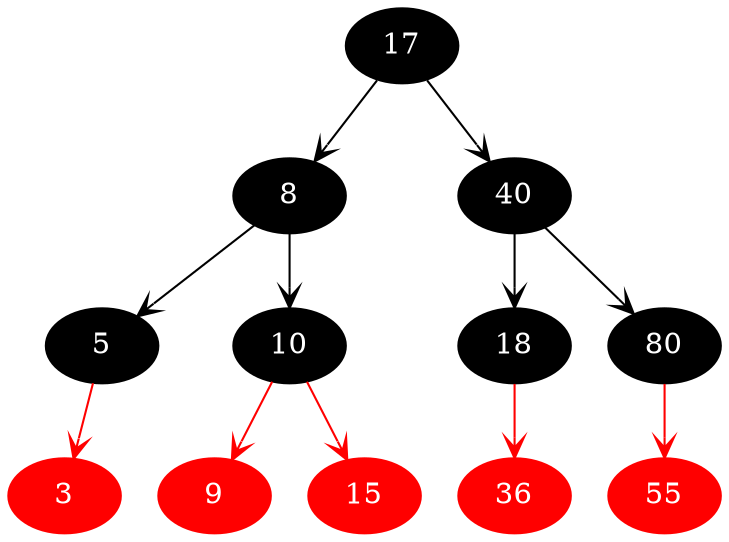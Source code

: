 digraph RBTree {
	node [shape=ellipse, style=filled, fontcolor=white]
	edge [arrowhead=vee]
	17	[color=black];
	8	[color=black];
	17 -> 8[color=black];
	40	[color=black];
	17 -> 40[color=black];
	5	[color=black];
	8 -> 5[color=black];
	10	[color=black];
	8 -> 10[color=black];
	18	[color=black];
	40 -> 18[color=black];
	80	[color=black];
	40 -> 80[color=black];
	3	[color=red];
	5 -> 3[color=red];
	9	[color=red];
	10 -> 9[color=red];
	15	[color=red];
	10 -> 15[color=red];
	36	[color=red];
	18 -> 36[color=red];
	55	[color=red];
	80 -> 55[color=red];
}
